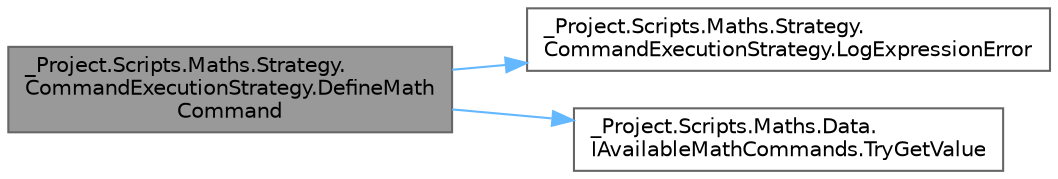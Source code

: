 digraph "_Project.Scripts.Maths.Strategy.CommandExecutionStrategy.DefineMathCommand"
{
 // LATEX_PDF_SIZE
  bgcolor="transparent";
  edge [fontname=Helvetica,fontsize=10,labelfontname=Helvetica,labelfontsize=10];
  node [fontname=Helvetica,fontsize=10,shape=box,height=0.2,width=0.4];
  rankdir="LR";
  Node1 [id="Node000001",label="_Project.Scripts.Maths.Strategy.\lCommandExecutionStrategy.DefineMath\lCommand",height=0.2,width=0.4,color="gray40", fillcolor="grey60", style="filled", fontcolor="black",tooltip="Метод создания математичесой команды для введнного выражения"];
  Node1 -> Node2 [id="edge3_Node000001_Node000002",color="steelblue1",style="solid",tooltip=" "];
  Node2 [id="Node000002",label="_Project.Scripts.Maths.Strategy.\lCommandExecutionStrategy.LogExpressionError",height=0.2,width=0.4,color="grey40", fillcolor="white", style="filled",URL="$class___project_1_1_scripts_1_1_maths_1_1_strategy_1_1_command_execution_strategy.html#abf1a1930dfaeb6d4a3526ade3083e63a",tooltip="Метод логирования ошибки в ходе вычислений"];
  Node1 -> Node3 [id="edge4_Node000001_Node000003",color="steelblue1",style="solid",tooltip=" "];
  Node3 [id="Node000003",label="_Project.Scripts.Maths.Data.\lIAvailableMathCommands.TryGetValue",height=0.2,width=0.4,color="grey40", fillcolor="white", style="filled",URL="$interface___project_1_1_scripts_1_1_maths_1_1_data_1_1_i_available_math_commands.html#a6868b73e3c4faf5e1a89c0b643656d51",tooltip="Метод получения типа математической операции"];
}
